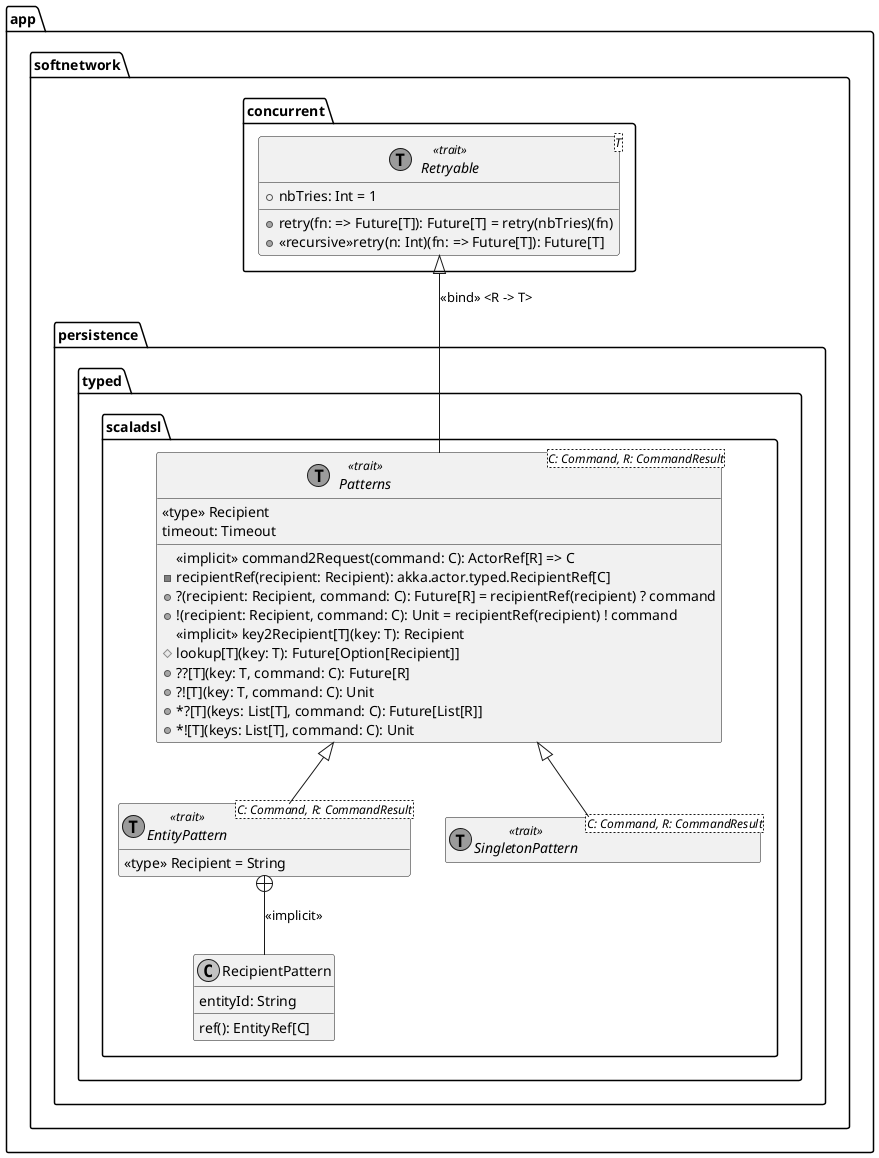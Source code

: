 @startuml Patterns
skinparam monochrome true
hide empty members

package app.softnetwork {
    package concurrent {
        abstract Retryable <T> <<(T,orchid) trait>> {
            +nbTries: Int = 1
            +retry(fn: => Future[T]): Future[T] = retry(nbTries)(fn)
            +<<recursive>>retry(n: Int)(fn: => Future[T]): Future[T]
        }
    }
    package persistence.typed.scaladsl {
        abstract Patterns <C: Command, R: CommandResult> <<(T,orchid) trait>>{
            <<type>> Recipient
            <<implicit>> command2Request(command: C): ActorRef[R] => C
            timeout: Timeout
            -recipientRef(recipient: Recipient): akka.actor.typed.RecipientRef[C]
            +?(recipient: Recipient, command: C): Future[R] = recipientRef(recipient) ? command
            +!(recipient: Recipient, command: C): Unit = recipientRef(recipient) ! command
            <<implicit>> key2Recipient[T](key: T): Recipient
            #lookup[T](key: T): Future[Option[Recipient]]
            +??[T](key: T, command: C): Future[R]
            +?![T](key: T, command: C): Unit
            +*?[T](keys: List[T], command: C): Future[List[R]]
            +*![T](keys: List[T], command: C): Unit
        }
        Retryable <|-- Patterns: <<bind>> <R -> T>
        abstract EntityPattern <C: Command, R: CommandResult> <<(T,orchid) trait>> extends Patterns{
            <<type>> Recipient = String
        }
        abstract SingletonPattern <C: Command, R: CommandResult> <<(T,orchid) trait>> extends Patterns
        class RecipientPattern {
          entityId: String
          ref(): EntityRef[C]
        }
        EntityPattern +-- RecipientPattern: <<implicit>>
    }
}
@enduml